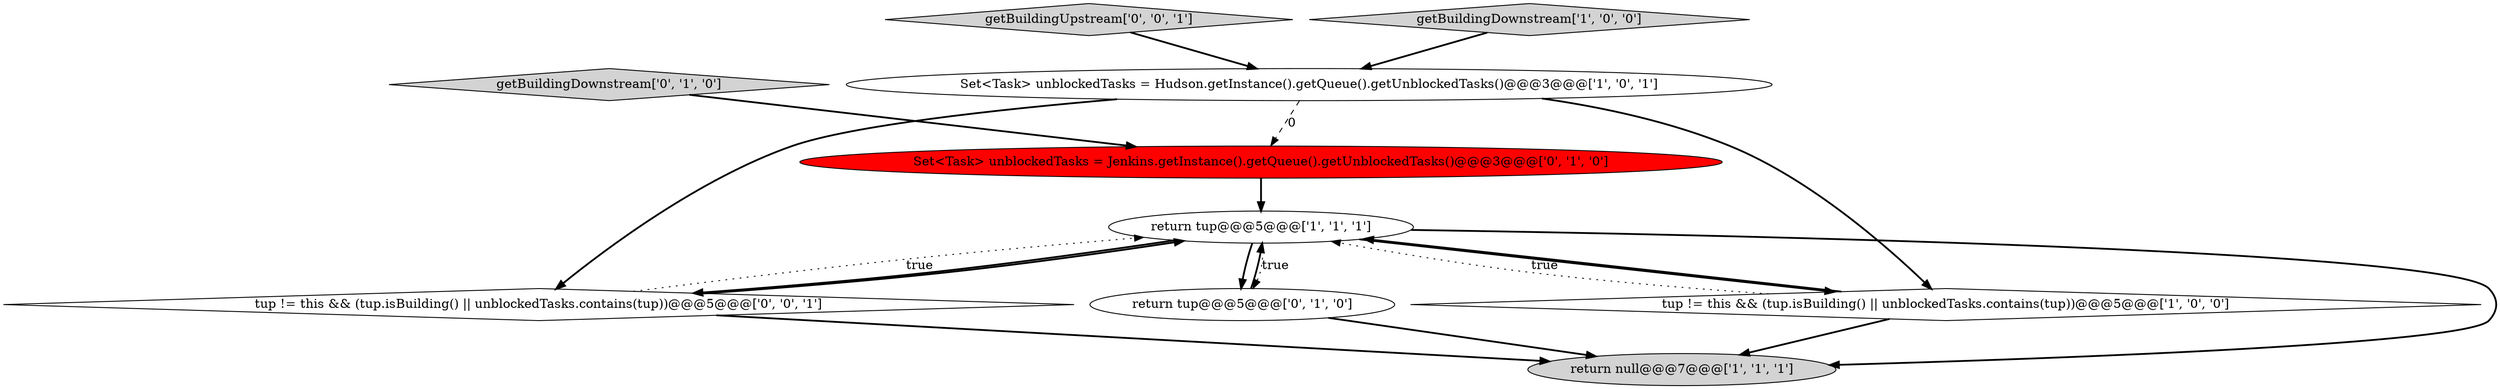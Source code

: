 digraph {
1 [style = filled, label = "return null@@@7@@@['1', '1', '1']", fillcolor = lightgray, shape = ellipse image = "AAA0AAABBB1BBB"];
9 [style = filled, label = "getBuildingUpstream['0', '0', '1']", fillcolor = lightgray, shape = diamond image = "AAA0AAABBB3BBB"];
4 [style = filled, label = "return tup@@@5@@@['1', '1', '1']", fillcolor = white, shape = ellipse image = "AAA0AAABBB1BBB"];
0 [style = filled, label = "Set<Task> unblockedTasks = Hudson.getInstance().getQueue().getUnblockedTasks()@@@3@@@['1', '0', '1']", fillcolor = white, shape = ellipse image = "AAA0AAABBB1BBB"];
8 [style = filled, label = "tup != this && (tup.isBuilding() || unblockedTasks.contains(tup))@@@5@@@['0', '0', '1']", fillcolor = white, shape = diamond image = "AAA0AAABBB3BBB"];
5 [style = filled, label = "getBuildingDownstream['0', '1', '0']", fillcolor = lightgray, shape = diamond image = "AAA0AAABBB2BBB"];
7 [style = filled, label = "Set<Task> unblockedTasks = Jenkins.getInstance().getQueue().getUnblockedTasks()@@@3@@@['0', '1', '0']", fillcolor = red, shape = ellipse image = "AAA1AAABBB2BBB"];
6 [style = filled, label = "return tup@@@5@@@['0', '1', '0']", fillcolor = white, shape = ellipse image = "AAA0AAABBB2BBB"];
3 [style = filled, label = "tup != this && (tup.isBuilding() || unblockedTasks.contains(tup))@@@5@@@['1', '0', '0']", fillcolor = white, shape = diamond image = "AAA0AAABBB1BBB"];
2 [style = filled, label = "getBuildingDownstream['1', '0', '0']", fillcolor = lightgray, shape = diamond image = "AAA0AAABBB1BBB"];
4->6 [style = dotted, label="true"];
0->3 [style = bold, label=""];
8->1 [style = bold, label=""];
6->1 [style = bold, label=""];
4->3 [style = bold, label=""];
6->4 [style = bold, label=""];
5->7 [style = bold, label=""];
4->1 [style = bold, label=""];
2->0 [style = bold, label=""];
4->8 [style = bold, label=""];
3->4 [style = dotted, label="true"];
8->4 [style = bold, label=""];
7->4 [style = bold, label=""];
9->0 [style = bold, label=""];
3->1 [style = bold, label=""];
0->7 [style = dashed, label="0"];
4->6 [style = bold, label=""];
3->4 [style = bold, label=""];
8->4 [style = dotted, label="true"];
0->8 [style = bold, label=""];
}
